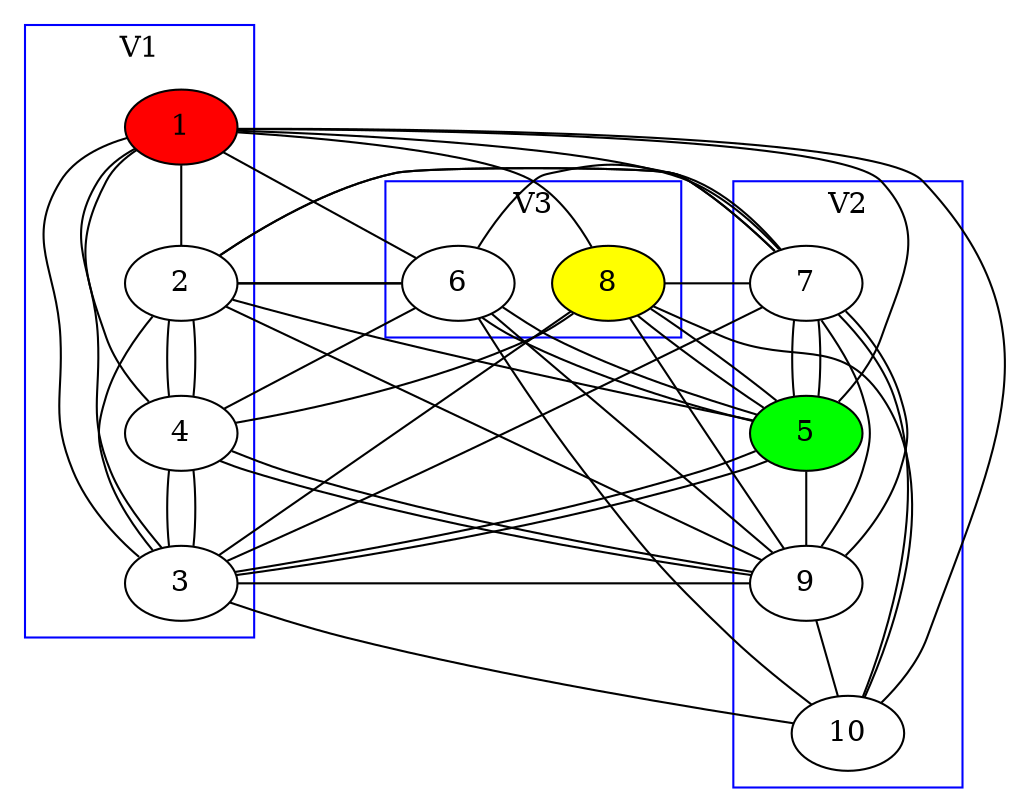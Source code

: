 //10
//47
graph ejemplo {

	subgraph cluster_0{
	1, 2, 3, 4;
	label = "V1";
	color = blue;
	}
	
	subgraph cluster_1{
	7, 5, 9, 10;
	label = "V2";
	color = blue;
	}
	
	subgraph cluster_2{
	6, 8;
	label = "V3";
	color = blue;
	}
	
	1 [style=filled, fillcolor = red];
	5 [style=filled, fillcolor = green];
	8 [style=filled, fillcolor = yellow];
	
	1 -- 2;
	1 -- 3;
	3 -- 1;
	4 -- 1;
	1 -- 5;
	1 -- 6;
	1 -- 7;
	8 -- 1;
	1 -- 10;
	3 -- 2;
	2 -- 4;
	4 -- 2;
	2 -- 5;
	2 -- 6;
	6 -- 2;
	2 -- 7;
	7 -- 2;
	2 -- 9;
	3 -- 4;
	4 -- 3;
	3 -- 5;
	5 -- 3;
	3 -- 7;
	8 -- 3;
	3 -- 9;
	3 -- 10;
	6 -- 4;
	8 -- 4;
	4 -- 9;
	9 -- 4;
	5 -- 6;
	6 -- 5;
	5 -- 7;
	7 -- 5;
	5 -- 8;
	8 -- 5;
	5 -- 9;
	7 -- 6;
	6 -- 9;
	6 -- 10;
	8 -- 7;
	7 -- 9;
	9 -- 7;
	10 -- 7;
	8 -- 9;
	10 -- 8;
	9 -- 10;
}
